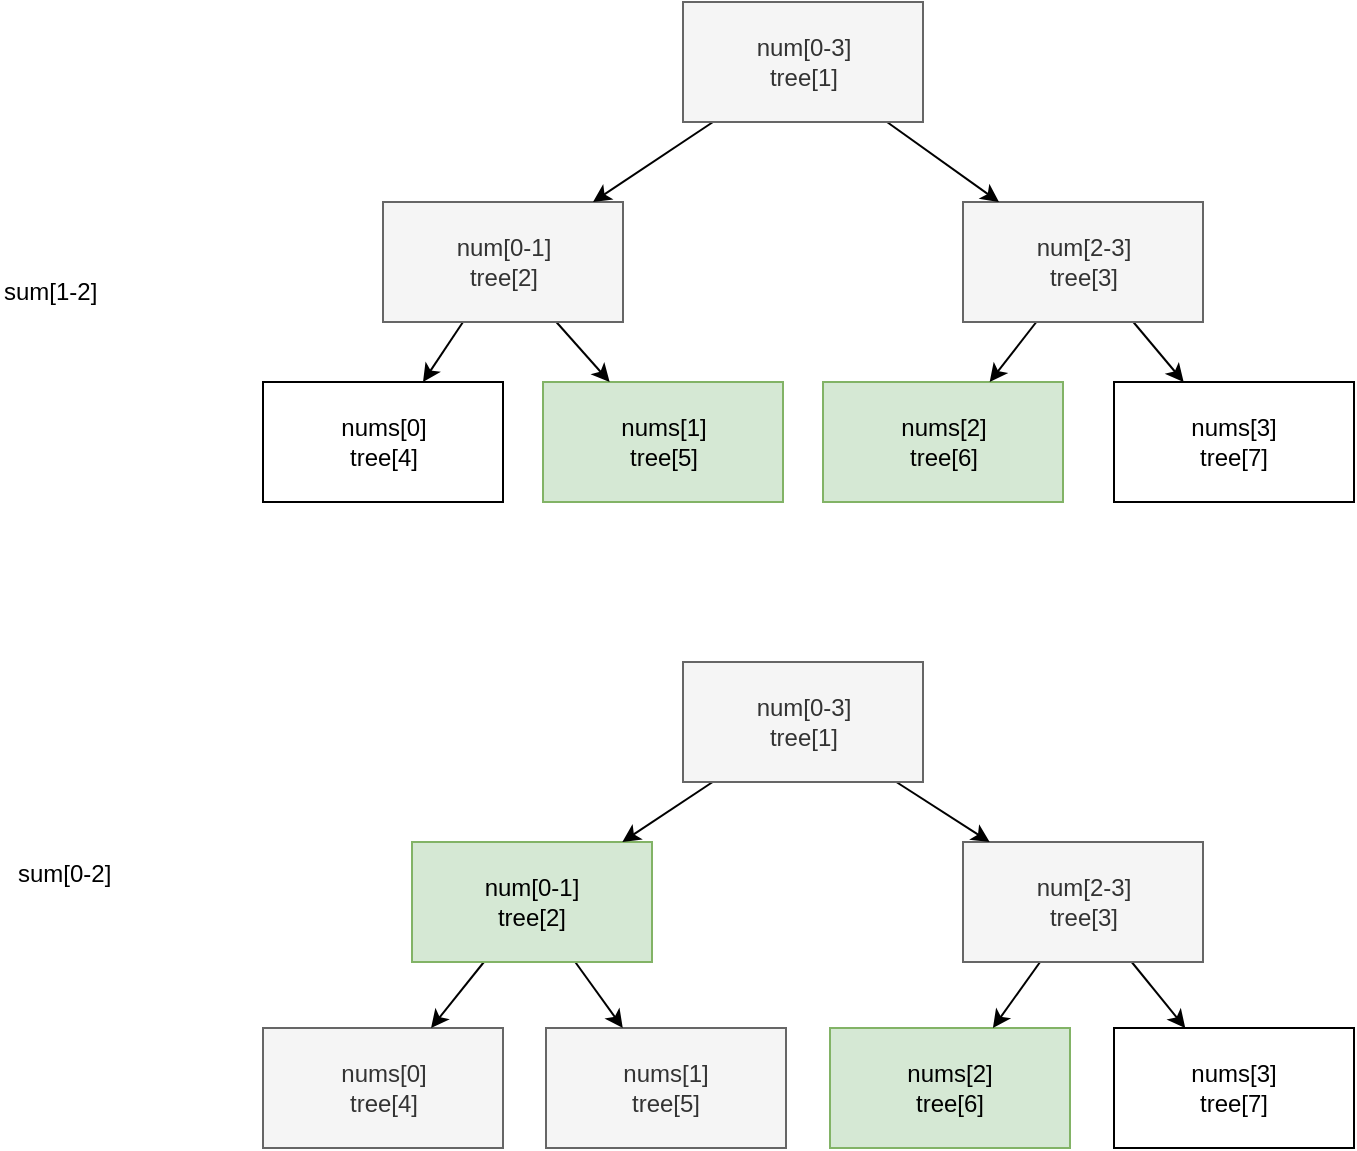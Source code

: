 <mxfile version="10.8.0" type="device"><diagram id="DiheH2VDNjuQCe1tBUGs" name="第 1 页"><mxGraphModel dx="1172" dy="700" grid="1" gridSize="10" guides="1" tooltips="1" connect="1" arrows="0" fold="1" page="1" pageScale="1" pageWidth="1169" pageHeight="827" math="0" shadow="0"><root><mxCell id="0"/><mxCell id="1" parent="0"/><mxCell id="rKN0vjMLUbbRK1mopM6r-2" value="nums[0]&lt;br&gt;tree[4]&lt;br&gt;" style="rounded=0;whiteSpace=wrap;html=1;flipV=1;flipH=0;" vertex="1" parent="1"><mxGeometry x="204.5" y="290" width="120" height="60" as="geometry"/></mxCell><mxCell id="rKN0vjMLUbbRK1mopM6r-3" value="nums[1]&lt;br&gt;tree[5]&lt;br&gt;" style="rounded=0;whiteSpace=wrap;html=1;flipH=0;fillColor=#d5e8d4;strokeColor=#82b366;flipV=1;" vertex="1" parent="1"><mxGeometry x="344.5" y="290" width="120" height="60" as="geometry"/></mxCell><mxCell id="rKN0vjMLUbbRK1mopM6r-5" value="nums[2]&lt;br&gt;tree[6]&lt;br&gt;" style="rounded=0;whiteSpace=wrap;html=1;flipH=0;fillColor=#d5e8d4;strokeColor=#82b366;flipV=1;" vertex="1" parent="1"><mxGeometry x="484.5" y="290" width="120" height="60" as="geometry"/></mxCell><mxCell id="rKN0vjMLUbbRK1mopM6r-7" value="nums[3]&lt;br&gt;tree[7]&lt;br&gt;" style="rounded=0;whiteSpace=wrap;html=1;flipV=1;flipH=0;" vertex="1" parent="1"><mxGeometry x="630" y="290" width="120" height="60" as="geometry"/></mxCell><mxCell id="rKN0vjMLUbbRK1mopM6r-17" style="edgeStyle=none;rounded=0;orthogonalLoop=1;jettySize=auto;html=1;" edge="1" parent="1" source="rKN0vjMLUbbRK1mopM6r-11" target="rKN0vjMLUbbRK1mopM6r-2"><mxGeometry relative="1" as="geometry"/></mxCell><mxCell id="rKN0vjMLUbbRK1mopM6r-18" style="edgeStyle=none;rounded=0;orthogonalLoop=1;jettySize=auto;html=1;" edge="1" parent="1" source="rKN0vjMLUbbRK1mopM6r-11" target="rKN0vjMLUbbRK1mopM6r-3"><mxGeometry relative="1" as="geometry"/></mxCell><mxCell id="rKN0vjMLUbbRK1mopM6r-11" value="num[0-1]&lt;br&gt;tree[2]" style="rounded=0;whiteSpace=wrap;html=1;fillColor=#f5f5f5;strokeColor=#666666;fontColor=#333333;" vertex="1" parent="1"><mxGeometry x="264.5" y="200" width="120" height="60" as="geometry"/></mxCell><mxCell id="rKN0vjMLUbbRK1mopM6r-19" style="edgeStyle=none;rounded=0;orthogonalLoop=1;jettySize=auto;html=1;" edge="1" parent="1" source="rKN0vjMLUbbRK1mopM6r-12" target="rKN0vjMLUbbRK1mopM6r-5"><mxGeometry relative="1" as="geometry"/></mxCell><mxCell id="rKN0vjMLUbbRK1mopM6r-20" style="edgeStyle=none;rounded=0;orthogonalLoop=1;jettySize=auto;html=1;" edge="1" parent="1" source="rKN0vjMLUbbRK1mopM6r-12" target="rKN0vjMLUbbRK1mopM6r-7"><mxGeometry relative="1" as="geometry"/></mxCell><mxCell id="rKN0vjMLUbbRK1mopM6r-12" value="num[2-3]&lt;br&gt;tree[3]" style="rounded=0;whiteSpace=wrap;html=1;fillColor=#f5f5f5;strokeColor=#666666;fontColor=#333333;" vertex="1" parent="1"><mxGeometry x="554.5" y="200" width="120" height="60" as="geometry"/></mxCell><mxCell id="rKN0vjMLUbbRK1mopM6r-15" style="rounded=0;orthogonalLoop=1;jettySize=auto;html=1;" edge="1" parent="1" source="rKN0vjMLUbbRK1mopM6r-14" target="rKN0vjMLUbbRK1mopM6r-11"><mxGeometry relative="1" as="geometry"/></mxCell><mxCell id="rKN0vjMLUbbRK1mopM6r-16" style="edgeStyle=none;rounded=0;orthogonalLoop=1;jettySize=auto;html=1;" edge="1" parent="1" source="rKN0vjMLUbbRK1mopM6r-14" target="rKN0vjMLUbbRK1mopM6r-12"><mxGeometry relative="1" as="geometry"/></mxCell><mxCell id="rKN0vjMLUbbRK1mopM6r-14" value="num[0-3]&lt;br&gt;tree[1]" style="rounded=0;whiteSpace=wrap;html=1;flipH=1;fillColor=#f5f5f5;strokeColor=#666666;fontColor=#333333;" vertex="1" parent="1"><mxGeometry x="414.5" y="100" width="120" height="60" as="geometry"/></mxCell><mxCell id="rKN0vjMLUbbRK1mopM6r-22" value="nums[0]&lt;br&gt;tree[4]&lt;br&gt;" style="rounded=0;whiteSpace=wrap;html=1;fillColor=#f5f5f5;strokeColor=#666666;fontColor=#333333;" vertex="1" parent="1"><mxGeometry x="204.5" y="613" width="120" height="60" as="geometry"/></mxCell><mxCell id="rKN0vjMLUbbRK1mopM6r-24" value="nums[1]&lt;br&gt;tree[5]&lt;br&gt;" style="rounded=0;whiteSpace=wrap;html=1;flipH=1;fillColor=#f5f5f5;strokeColor=#666666;fontColor=#333333;" vertex="1" parent="1"><mxGeometry x="346" y="613" width="120" height="60" as="geometry"/></mxCell><mxCell id="rKN0vjMLUbbRK1mopM6r-26" value="nums[2]&lt;br&gt;tree[6]&lt;br&gt;" style="rounded=0;whiteSpace=wrap;html=1;flipH=1;fillColor=#d5e8d4;strokeColor=#82b366;" vertex="1" parent="1"><mxGeometry x="488" y="613" width="120" height="60" as="geometry"/></mxCell><mxCell id="rKN0vjMLUbbRK1mopM6r-27" value="nums[3]&lt;br&gt;tree[7]&lt;br&gt;" style="rounded=0;whiteSpace=wrap;html=1;" vertex="1" parent="1"><mxGeometry x="630" y="613" width="120" height="60" as="geometry"/></mxCell><mxCell id="rKN0vjMLUbbRK1mopM6r-28" style="edgeStyle=none;rounded=0;orthogonalLoop=1;jettySize=auto;html=1;" edge="1" parent="1" source="rKN0vjMLUbbRK1mopM6r-30" target="rKN0vjMLUbbRK1mopM6r-22"><mxGeometry relative="1" as="geometry"/></mxCell><mxCell id="rKN0vjMLUbbRK1mopM6r-29" style="edgeStyle=none;rounded=0;orthogonalLoop=1;jettySize=auto;html=1;" edge="1" parent="1" source="rKN0vjMLUbbRK1mopM6r-30" target="rKN0vjMLUbbRK1mopM6r-24"><mxGeometry relative="1" as="geometry"/></mxCell><mxCell id="rKN0vjMLUbbRK1mopM6r-30" value="num[0-1]&lt;br&gt;tree[2]" style="rounded=0;whiteSpace=wrap;html=1;fillColor=#d5e8d4;strokeColor=#82b366;" vertex="1" parent="1"><mxGeometry x="279" y="520" width="120" height="60" as="geometry"/></mxCell><mxCell id="rKN0vjMLUbbRK1mopM6r-31" style="edgeStyle=none;rounded=0;orthogonalLoop=1;jettySize=auto;html=1;" edge="1" parent="1" source="rKN0vjMLUbbRK1mopM6r-33" target="rKN0vjMLUbbRK1mopM6r-26"><mxGeometry relative="1" as="geometry"/></mxCell><mxCell id="rKN0vjMLUbbRK1mopM6r-32" style="edgeStyle=none;rounded=0;orthogonalLoop=1;jettySize=auto;html=1;" edge="1" parent="1" source="rKN0vjMLUbbRK1mopM6r-33" target="rKN0vjMLUbbRK1mopM6r-27"><mxGeometry relative="1" as="geometry"/></mxCell><mxCell id="rKN0vjMLUbbRK1mopM6r-33" value="num[2-3]&lt;br&gt;tree[3]" style="rounded=0;whiteSpace=wrap;html=1;fillColor=#f5f5f5;strokeColor=#666666;fontColor=#333333;" vertex="1" parent="1"><mxGeometry x="554.5" y="520" width="120" height="60" as="geometry"/></mxCell><mxCell id="rKN0vjMLUbbRK1mopM6r-34" style="rounded=0;orthogonalLoop=1;jettySize=auto;html=1;" edge="1" parent="1" source="rKN0vjMLUbbRK1mopM6r-36" target="rKN0vjMLUbbRK1mopM6r-30"><mxGeometry relative="1" as="geometry"/></mxCell><mxCell id="rKN0vjMLUbbRK1mopM6r-35" style="edgeStyle=none;rounded=0;orthogonalLoop=1;jettySize=auto;html=1;" edge="1" parent="1" source="rKN0vjMLUbbRK1mopM6r-36" target="rKN0vjMLUbbRK1mopM6r-33"><mxGeometry relative="1" as="geometry"/></mxCell><mxCell id="rKN0vjMLUbbRK1mopM6r-36" value="num[0-3]&lt;br&gt;tree[1]" style="rounded=0;whiteSpace=wrap;html=1;flipH=1;fillColor=#f5f5f5;strokeColor=#666666;fontColor=#333333;" vertex="1" parent="1"><mxGeometry x="414.5" y="430" width="120" height="60" as="geometry"/></mxCell><mxCell id="rKN0vjMLUbbRK1mopM6r-37" value="sum[1-2]" style="text;html=1;resizable=0;points=[];autosize=1;align=left;verticalAlign=top;spacingTop=-4;" vertex="1" parent="1"><mxGeometry x="73" y="235" width="60" height="20" as="geometry"/></mxCell><mxCell id="rKN0vjMLUbbRK1mopM6r-38" value="sum[0-2]" style="text;html=1;resizable=0;points=[];autosize=1;align=left;verticalAlign=top;spacingTop=-4;" vertex="1" parent="1"><mxGeometry x="80" y="526" width="60" height="20" as="geometry"/></mxCell></root></mxGraphModel></diagram></mxfile>